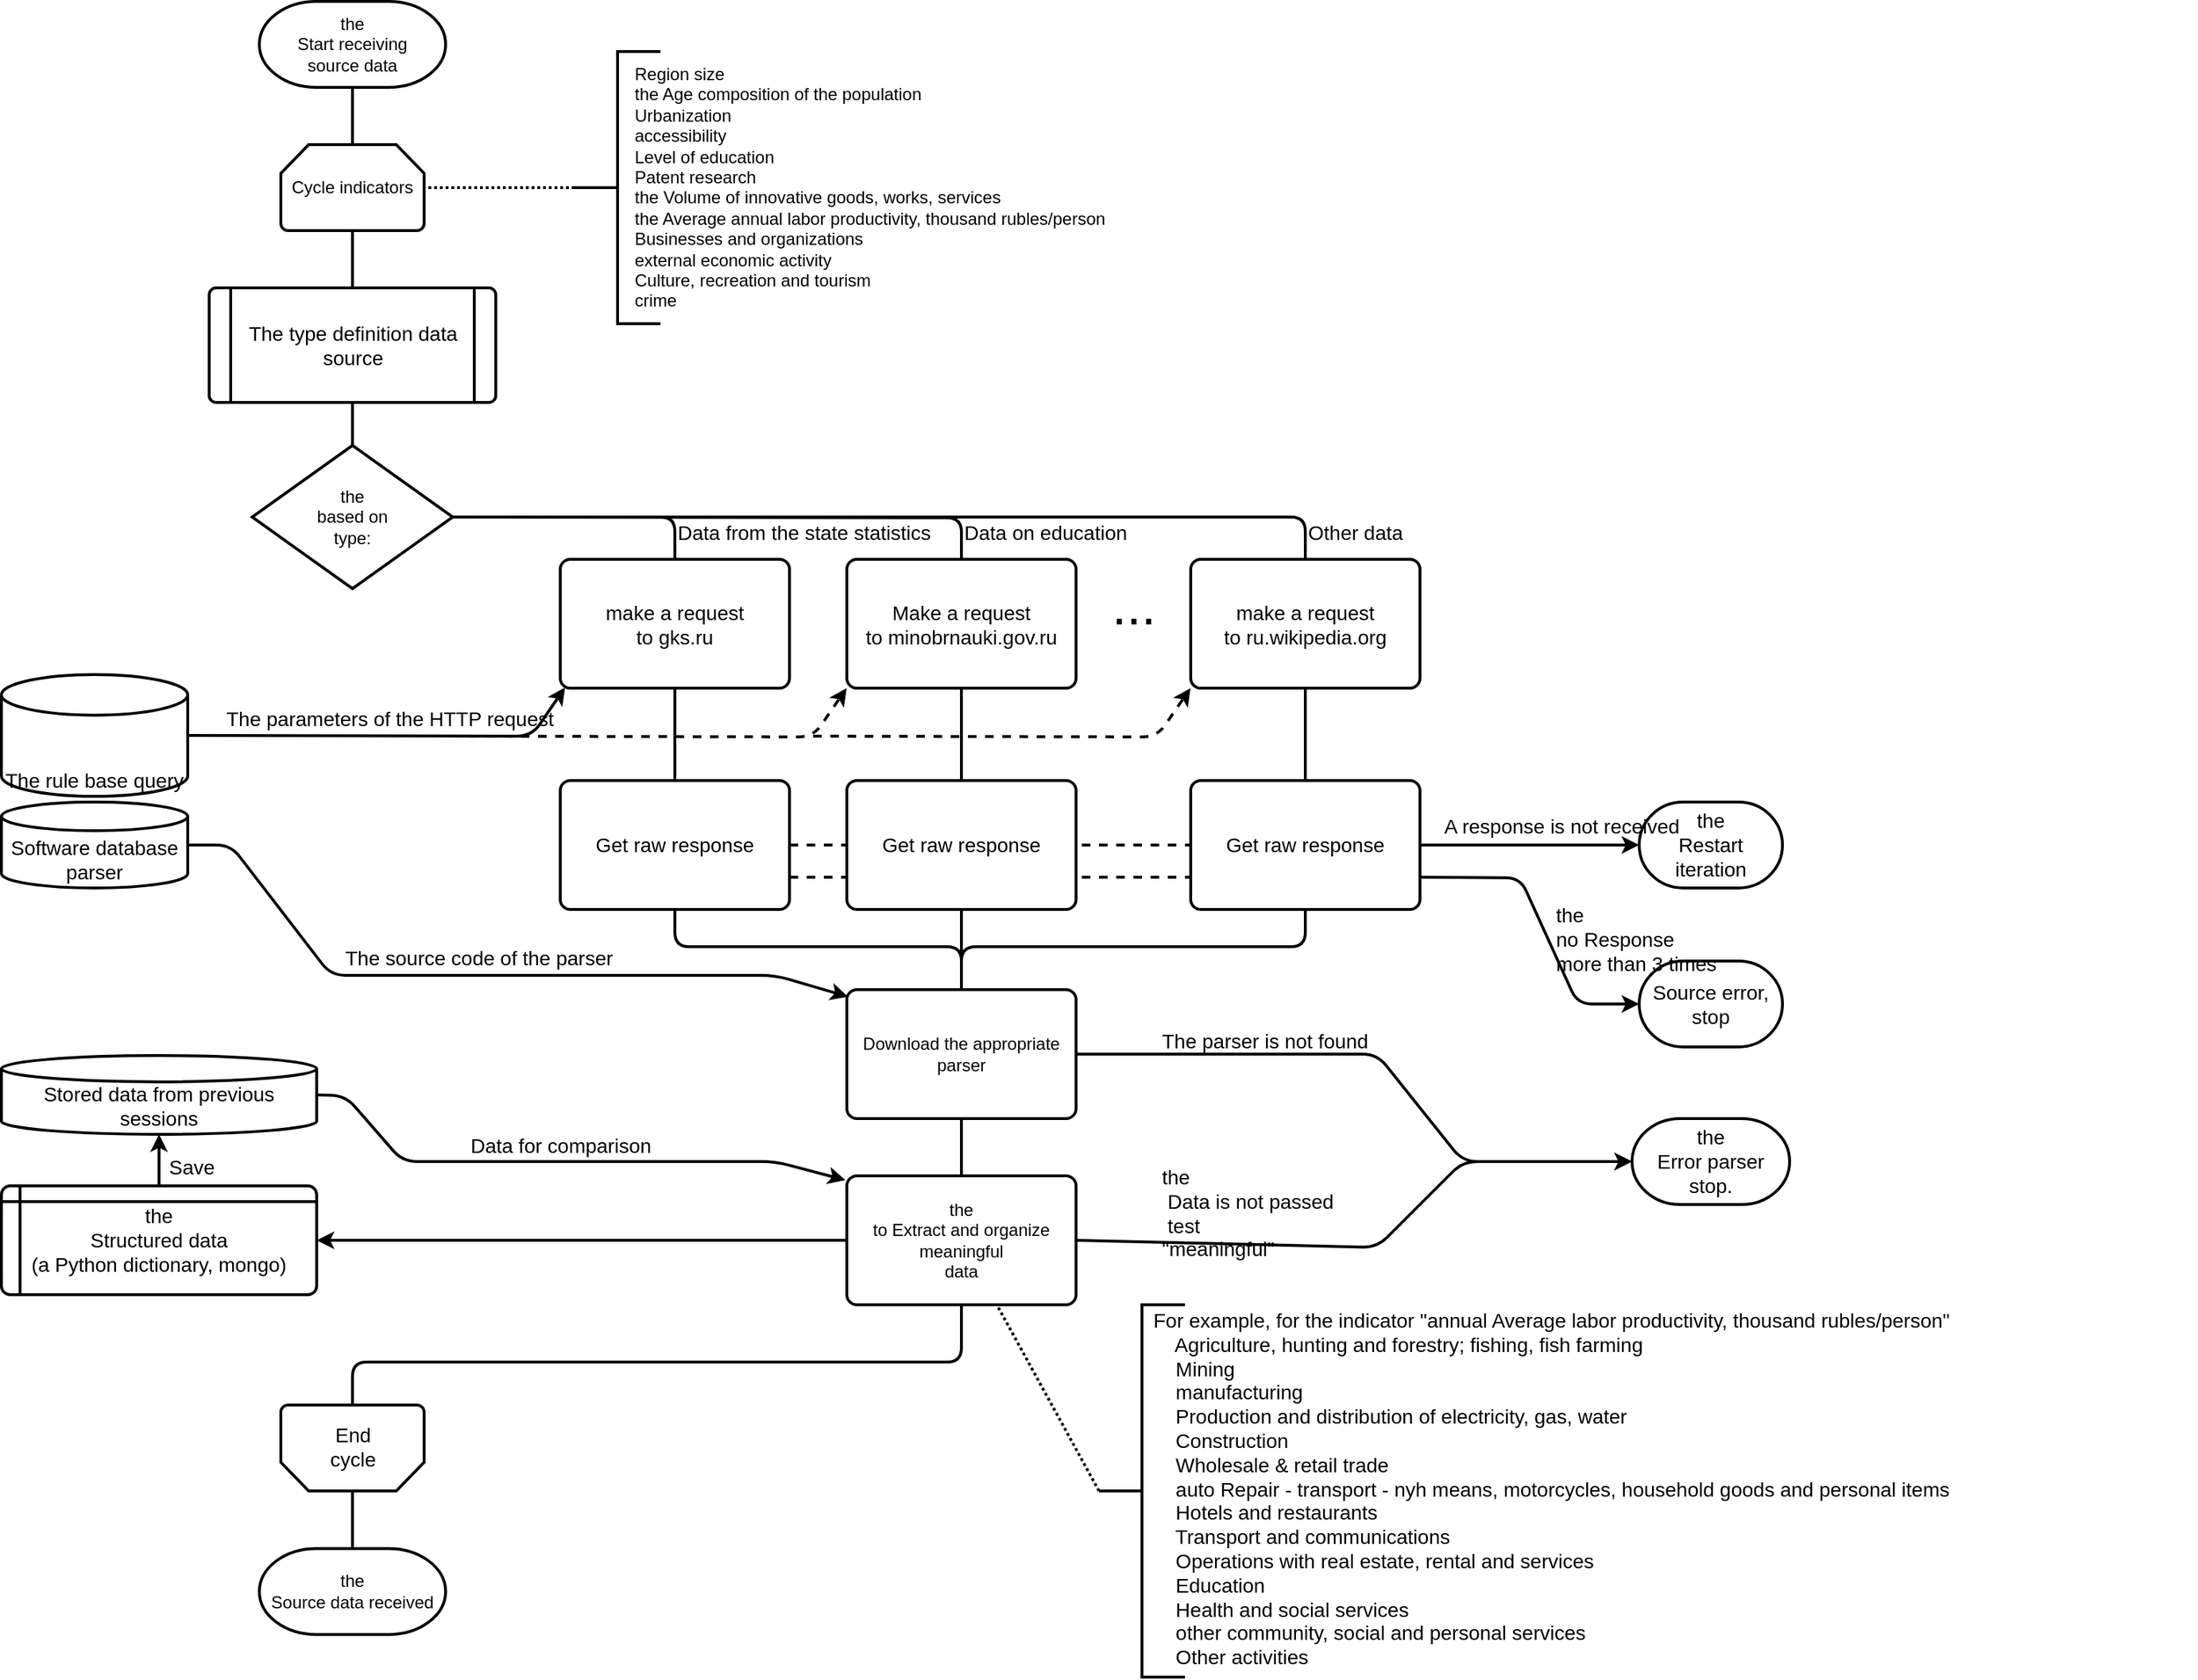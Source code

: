 <mxfile version="11.1.1" type="device"><diagram id="z39DL7Njgp30o1lKx-rK" name="Page-1"><mxGraphModel dx="1422" dy="769" grid="1" gridSize="10" guides="1" tooltips="1" connect="1" arrows="1" fold="1" page="1" pageScale="1" pageWidth="827" pageHeight="1169" math="1" shadow="0"><root><mxCell id="0"/><mxCell id="1" parent="0"/><mxCell id="JxfwijeBZ9hhMscocp7t-4" value="" style="group" parent="1" connectable="0" vertex="1"><mxGeometry x="490" y="75" width="380" height="190" as="geometry"/></mxCell><mxCell id="JxfwijeBZ9hhMscocp7t-1" value="" style="strokeWidth=2;html=1;shape=mxgraph.flowchart.annotation_2;align=left;pointerEvents=1" parent="JxfwijeBZ9hhMscocp7t-4" vertex="1"><mxGeometry width="60" height="190" as="geometry"/></mxCell><mxCell id="JxfwijeBZ9hhMscocp7t-3" value="Region size&lt;br / &gt;the Age composition of the population&lt;br&gt;Urbanization&lt;br&gt;accessibility&lt;br&gt;Level of education&lt;br&gt;Patent research&lt;br&gt;the Volume of innovative goods, works, services&lt;br&gt;the Average annual labor productivity, thousand rubles/person&lt;br&gt;Businesses and organizations&lt;br&gt;external economic activity&lt;br&gt;Culture, recreation and tourism&lt;br&gt;crime&lt;br&gt;" style="text;html=1;resizable=0;points=[];autosize=1;align=left;verticalAlign=top;spacingTop=-4;" parent="JxfwijeBZ9hhMscocp7t-4" vertex="1"><mxGeometry x="40" y="6" width="340" height="170" as="geometry"/></mxCell><mxCell id="JxfwijeBZ9hhMscocp7t-28" style="edgeStyle=orthogonalEdgeStyle;rounded=1;orthogonalLoop=1;jettySize=auto;html=1;exitX=0.5;exitY=1;exitDx=0;exitDy=0;exitPerimeter=0;endArrow=none;endFill=0;strokeWidth=2;fontSize=14;" parent="1" source="JxfwijeBZ9hhMscocp7t-7" target="JxfwijeBZ9hhMscocp7t-8" edge="1"><mxGeometry relative="1" as="geometry"/></mxCell><mxCell id="JxfwijeBZ9hhMscocp7t-7" value="the &lt;div&gt;Start receiving&lt;/div&gt;&lt;div&gt;source data&lt;br&gt;&lt;/div&gt;" style="strokeWidth=2;html=1;shape=mxgraph.flowchart.terminator;whiteSpace=wrap;" parent="1" vertex="1"><mxGeometry x="270" y="40" width="130" height="60" as="geometry"/></mxCell><mxCell id="JxfwijeBZ9hhMscocp7t-27" style="edgeStyle=orthogonalEdgeStyle;rounded=1;orthogonalLoop=1;jettySize=auto;html=1;exitX=0.5;exitY=1;exitDx=0;exitDy=0;exitPerimeter=0;entryX=0.5;entryY=0;entryDx=0;entryDy=0;endArrow=none;endFill=0;strokeWidth=2;fontSize=14;" parent="1" source="JxfwijeBZ9hhMscocp7t-8" target="JxfwijeBZ9hhMscocp7t-22" edge="1"><mxGeometry relative="1" as="geometry"/></mxCell><mxCell id="JxfwijeBZ9hhMscocp7t-8" value="Cycle indicators" style="strokeWidth=2;html=1;shape=mxgraph.flowchart.loop_limit;whiteSpace=wrap;" parent="1" vertex="1"><mxGeometry x="285" y="140" width="100" height="60" as="geometry"/></mxCell><mxCell id="JxfwijeBZ9hhMscocp7t-29" style="edgeStyle=orthogonalEdgeStyle;rounded=1;orthogonalLoop=1;jettySize=auto;html=1;exitX=1;exitY=0.5;exitDx=0;exitDy=0;exitPerimeter=0;entryX=0.5;entryY=0;entryDx=0;entryDy=0;endArrow=none;endFill=0;strokeWidth=2;fontSize=14;" parent="1" source="JxfwijeBZ9hhMscocp7t-19" target="JxfwijeBZ9hhMscocp7t-20" edge="1"><mxGeometry relative="1" as="geometry"/></mxCell><mxCell id="JxfwijeBZ9hhMscocp7t-30" style="edgeStyle=orthogonalEdgeStyle;rounded=1;orthogonalLoop=1;jettySize=auto;html=1;entryX=0.5;entryY=0;entryDx=0;entryDy=0;endArrow=none;endFill=0;strokeWidth=2;fontSize=14;" parent="1" target="JxfwijeBZ9hhMscocp7t-23" edge="1"><mxGeometry relative="1" as="geometry"><mxPoint x="410" y="400" as="sourcePoint"/></mxGeometry></mxCell><mxCell id="JxfwijeBZ9hhMscocp7t-31" style="edgeStyle=orthogonalEdgeStyle;rounded=1;orthogonalLoop=1;jettySize=auto;html=1;entryX=0.5;entryY=0;entryDx=0;entryDy=0;endArrow=none;endFill=0;strokeWidth=2;fontSize=14;exitX=1;exitY=0.5;exitDx=0;exitDy=0;exitPerimeter=0;" parent="1" source="JxfwijeBZ9hhMscocp7t-19" target="JxfwijeBZ9hhMscocp7t-24" edge="1"><mxGeometry relative="1" as="geometry"><mxPoint x="405" y="420" as="sourcePoint"/></mxGeometry></mxCell><mxCell id="JxfwijeBZ9hhMscocp7t-19" value="the &lt;div&gt;based on&lt;/div&gt;&lt;div&gt;type:&lt;/div&gt;" style="strokeWidth=2;html=1;shape=mxgraph.flowchart.decision;whiteSpace=wrap;" parent="1" vertex="1"><mxGeometry x="265" y="350" width="140" height="100" as="geometry"/></mxCell><mxCell id="JxfwijeBZ9hhMscocp7t-46" style="edgeStyle=none;rounded=1;orthogonalLoop=1;jettySize=auto;html=1;exitX=0.5;exitY=1;exitDx=0;exitDy=0;entryX=0.5;entryY=0;entryDx=0;entryDy=0;endArrow=none;endFill=0;strokeWidth=2;fontSize=14;" parent="1" source="JxfwijeBZ9hhMscocp7t-20" target="JxfwijeBZ9hhMscocp7t-43" edge="1"><mxGeometry relative="1" as="geometry"/></mxCell><mxCell id="JxfwijeBZ9hhMscocp7t-20" value="&lt;div style=&quot;font-size: 14px&quot;&gt;&lt;font style=&quot;font-size: 14px&quot;&gt;make a request&lt;br&gt;&lt;/font&gt;&lt;/div&gt;&lt;div style=&quot;font-size: 14px&quot;&gt;&lt;font style=&quot;font-size: 14px&quot;&gt;to gks.ru&lt;/font&gt;&lt;/div&gt;" style="rounded=1;whiteSpace=wrap;html=1;absoluteArcSize=1;arcSize=14;strokeWidth=2;" parent="1" vertex="1"><mxGeometry x="480" y="429.5" width="160" height="90" as="geometry"/></mxCell><mxCell id="JxfwijeBZ9hhMscocp7t-26" style="edgeStyle=orthogonalEdgeStyle;rounded=1;orthogonalLoop=1;jettySize=auto;html=1;exitX=0.5;exitY=1;exitDx=0;exitDy=0;entryX=0.5;entryY=0;entryDx=0;entryDy=0;entryPerimeter=0;fontSize=14;strokeWidth=2;endArrow=none;endFill=0;" parent="1" source="JxfwijeBZ9hhMscocp7t-22" target="JxfwijeBZ9hhMscocp7t-19" edge="1"><mxGeometry relative="1" as="geometry"/></mxCell><mxCell id="JxfwijeBZ9hhMscocp7t-22" value="The type definition data source" style="verticalLabelPosition=middle;verticalAlign=middle;strokeWidth=2;shape=process;whiteSpace=wrap;rounded=1;size=0.074;arcSize=6;glass=0;comic=0;shadow=0;fillColor=none;fontSize=14;" parent="1" vertex="1"><mxGeometry x="235" y="240" width="200" height="80" as="geometry"/></mxCell><mxCell id="JxfwijeBZ9hhMscocp7t-47" style="edgeStyle=none;rounded=1;orthogonalLoop=1;jettySize=auto;html=1;exitX=0.5;exitY=1;exitDx=0;exitDy=0;endArrow=none;endFill=0;strokeWidth=2;fontSize=14;" parent="1" source="JxfwijeBZ9hhMscocp7t-23" target="JxfwijeBZ9hhMscocp7t-45" edge="1"><mxGeometry relative="1" as="geometry"/></mxCell><mxCell id="JxfwijeBZ9hhMscocp7t-23" value="Make a request&lt;br style=&quot;font-size: 14px;&quot;&gt;to minobrnauki.gov.ru" style="rounded=1;whiteSpace=wrap;html=1;absoluteArcSize=1;arcSize=14;strokeWidth=2;fontSize=14;" parent="1" vertex="1"><mxGeometry x="680" y="429.5" width="160" height="90" as="geometry"/></mxCell><mxCell id="JxfwijeBZ9hhMscocp7t-48" style="edgeStyle=none;rounded=1;orthogonalLoop=1;jettySize=auto;html=1;exitX=0.5;exitY=1;exitDx=0;exitDy=0;entryX=0.5;entryY=0;entryDx=0;entryDy=0;endArrow=none;endFill=0;strokeWidth=2;fontSize=14;" parent="1" source="JxfwijeBZ9hhMscocp7t-24" target="JxfwijeBZ9hhMscocp7t-44" edge="1"><mxGeometry relative="1" as="geometry"/></mxCell><mxCell id="JxfwijeBZ9hhMscocp7t-24" value="&lt;font style=&quot;font-size: 14px&quot;&gt;make a request&lt;br&gt;to ru.wikipedia.org&lt;/font&gt;" style="rounded=1;whiteSpace=wrap;html=1;absoluteArcSize=1;arcSize=14;strokeWidth=2;" parent="1" vertex="1"><mxGeometry x="920" y="429.5" width="160" height="90" as="geometry"/></mxCell><mxCell id="JxfwijeBZ9hhMscocp7t-25" value="&lt;font style=&quot;font-size: 37px&quot;&gt;...&lt;/font&gt;" style="text;html=1;resizable=0;points=[];autosize=1;align=left;verticalAlign=top;spacingTop=-4;fontSize=14;" parent="1" vertex="1"><mxGeometry x="863" y="438" width="50" height="30" as="geometry"/></mxCell><mxCell id="JxfwijeBZ9hhMscocp7t-32" value="Data from the state statistics" style="text;html=1;resizable=0;points=[];autosize=1;align=left;verticalAlign=top;spacingTop=-4;fontSize=14;" parent="1" vertex="1"><mxGeometry x="560" y="400" width="170" height="20" as="geometry"/></mxCell><mxCell id="JxfwijeBZ9hhMscocp7t-33" value="Data on education" style="text;html=1;resizable=0;points=[];autosize=1;align=left;verticalAlign=top;spacingTop=-4;fontSize=14;" parent="1" vertex="1"><mxGeometry x="760" y="400" width="180" height="20" as="geometry"/></mxCell><mxCell id="JxfwijeBZ9hhMscocp7t-34" value="Other data" style="text;html=1;resizable=0;points=[];autosize=1;align=left;verticalAlign=top;spacingTop=-4;fontSize=14;" parent="1" vertex="1"><mxGeometry x="1000" y="400" width="120" height="20" as="geometry"/></mxCell><mxCell id="JxfwijeBZ9hhMscocp7t-55" style="edgeStyle=none;rounded=1;orthogonalLoop=1;jettySize=auto;html=1;exitX=1;exitY=0.5;exitDx=0;exitDy=0;exitPerimeter=0;entryX=0.005;entryY=0.054;entryDx=0;entryDy=0;entryPerimeter=0;endArrow=classic;endFill=1;strokeWidth=2;fontSize=14;" parent="1" source="JxfwijeBZ9hhMscocp7t-35" target="JxfwijeBZ9hhMscocp7t-51" edge="1"><mxGeometry relative="1" as="geometry"><Array as="points"><mxPoint x="250" y="629"/><mxPoint x="320" y="720"/><mxPoint x="630" y="720"/></Array></mxGeometry></mxCell><mxCell id="JxfwijeBZ9hhMscocp7t-35" value="Software database parser" style="strokeWidth=2;html=1;shape=mxgraph.flowchart.database;whiteSpace=wrap;rounded=1;shadow=0;glass=0;comic=0;fillColor=none;fontSize=14;verticalAlign=bottom;" parent="1" vertex="1"><mxGeometry x="90" y="599" width="130" height="60" as="geometry"/></mxCell><mxCell id="JxfwijeBZ9hhMscocp7t-37" style="rounded=1;orthogonalLoop=1;jettySize=auto;html=1;exitX=1;exitY=0.5;exitDx=0;exitDy=0;exitPerimeter=0;entryX=0.021;entryY=0.994;entryDx=0;entryDy=0;endArrow=classic;endFill=1;strokeWidth=2;fontSize=14;entryPerimeter=0;" parent="1" source="JxfwijeBZ9hhMscocp7t-36" target="JxfwijeBZ9hhMscocp7t-20" edge="1"><mxGeometry relative="1" as="geometry"><Array as="points"><mxPoint x="460" y="553"/></Array></mxGeometry></mxCell><mxCell id="JxfwijeBZ9hhMscocp7t-36" value="The rule base query" style="strokeWidth=2;html=1;shape=mxgraph.flowchart.database;whiteSpace=wrap;rounded=1;shadow=0;glass=0;comic=0;fillColor=none;fontSize=14;verticalAlign=bottom;" parent="1" vertex="1"><mxGeometry x="90" y="510" width="130" height="85" as="geometry"/></mxCell><mxCell id="JxfwijeBZ9hhMscocp7t-40" style="rounded=1;orthogonalLoop=1;jettySize=auto;html=1;exitX=1;exitY=0.5;exitDx=0;exitDy=0;exitPerimeter=0;entryX=0.021;entryY=0.994;entryDx=0;entryDy=0;endArrow=classic;endFill=1;strokeWidth=2;fontSize=14;entryPerimeter=0;dashed=1;" parent="1" edge="1"><mxGeometry relative="1" as="geometry"><mxPoint x="416.5" y="553" as="sourcePoint"/><mxPoint x="679.86" y="519.46" as="targetPoint"/><Array as="points"><mxPoint x="656.5" y="553.5"/></Array></mxGeometry></mxCell><mxCell id="JxfwijeBZ9hhMscocp7t-41" style="rounded=1;orthogonalLoop=1;jettySize=auto;html=1;exitX=1;exitY=0.5;exitDx=0;exitDy=0;exitPerimeter=0;entryX=0.021;entryY=0.994;entryDx=0;entryDy=0;endArrow=classic;endFill=1;strokeWidth=2;fontSize=14;entryPerimeter=0;dashed=1;" parent="1" edge="1"><mxGeometry relative="1" as="geometry"><mxPoint x="656.5" y="553" as="sourcePoint"/><mxPoint x="919.86" y="519.46" as="targetPoint"/><Array as="points"><mxPoint x="896.5" y="553.5"/></Array></mxGeometry></mxCell><mxCell id="JxfwijeBZ9hhMscocp7t-52" style="edgeStyle=none;rounded=1;orthogonalLoop=1;jettySize=auto;html=1;exitX=0.5;exitY=1;exitDx=0;exitDy=0;entryX=0.5;entryY=0;entryDx=0;entryDy=0;endArrow=none;endFill=0;strokeWidth=2;fontSize=14;" parent="1" source="JxfwijeBZ9hhMscocp7t-43" target="JxfwijeBZ9hhMscocp7t-51" edge="1"><mxGeometry relative="1" as="geometry"><Array as="points"><mxPoint x="560" y="700"/><mxPoint x="760" y="700"/></Array></mxGeometry></mxCell><mxCell id="JxfwijeBZ9hhMscocp7t-89" style="edgeStyle=none;rounded=1;orthogonalLoop=1;jettySize=auto;html=1;exitX=1;exitY=0.5;exitDx=0;exitDy=0;endArrow=none;endFill=0;strokeWidth=2;fontSize=14;dashed=1;" parent="1" source="JxfwijeBZ9hhMscocp7t-43" edge="1"><mxGeometry relative="1" as="geometry"><mxPoint x="1080" y="629" as="targetPoint"/></mxGeometry></mxCell><mxCell id="JxfwijeBZ9hhMscocp7t-90" style="edgeStyle=none;rounded=1;orthogonalLoop=1;jettySize=auto;html=1;exitX=1;exitY=0.75;exitDx=0;exitDy=0;entryX=1;entryY=0.75;entryDx=0;entryDy=0;endArrow=none;endFill=0;strokeWidth=2;fontSize=14;dashed=1;" parent="1" source="JxfwijeBZ9hhMscocp7t-43" target="JxfwijeBZ9hhMscocp7t-44" edge="1"><mxGeometry relative="1" as="geometry"/></mxCell><mxCell id="JxfwijeBZ9hhMscocp7t-43" value="&lt;div style=&quot;font-size: 14px&quot;&gt;&lt;font style=&quot;font-size: 14px&quot;&gt;Get raw response&lt;br&gt;&lt;/font&gt;&lt;/div&gt;" style="rounded=1;whiteSpace=wrap;html=1;absoluteArcSize=1;arcSize=14;strokeWidth=2;" parent="1" vertex="1"><mxGeometry x="480" y="584.0" width="160" height="90" as="geometry"/></mxCell><mxCell id="JxfwijeBZ9hhMscocp7t-54" style="edgeStyle=none;rounded=1;orthogonalLoop=1;jettySize=auto;html=1;exitX=0.5;exitY=1;exitDx=0;exitDy=0;endArrow=none;endFill=0;strokeWidth=2;fontSize=14;" parent="1" source="JxfwijeBZ9hhMscocp7t-44" edge="1"><mxGeometry relative="1" as="geometry"><mxPoint x="760" y="730" as="targetPoint"/><Array as="points"><mxPoint x="1000" y="700"/><mxPoint x="760" y="700"/></Array></mxGeometry></mxCell><mxCell id="JxfwijeBZ9hhMscocp7t-68" style="edgeStyle=none;rounded=1;orthogonalLoop=1;jettySize=auto;html=1;exitX=1;exitY=0.5;exitDx=0;exitDy=0;entryX=0;entryY=0.5;entryDx=0;entryDy=0;entryPerimeter=0;endArrow=classic;endFill=1;strokeWidth=2;fontSize=14;" parent="1" source="JxfwijeBZ9hhMscocp7t-44" target="JxfwijeBZ9hhMscocp7t-67" edge="1"><mxGeometry relative="1" as="geometry"/></mxCell><mxCell id="JxfwijeBZ9hhMscocp7t-87" style="edgeStyle=none;rounded=1;orthogonalLoop=1;jettySize=auto;html=1;exitX=1;exitY=0.75;exitDx=0;exitDy=0;entryX=0;entryY=0.5;entryDx=0;entryDy=0;entryPerimeter=0;endArrow=classic;endFill=1;strokeWidth=2;fontSize=14;" parent="1" source="JxfwijeBZ9hhMscocp7t-44" target="JxfwijeBZ9hhMscocp7t-86" edge="1"><mxGeometry relative="1" as="geometry"><Array as="points"><mxPoint x="1150" y="652"/><mxPoint x="1190" y="740"/></Array></mxGeometry></mxCell><mxCell id="JxfwijeBZ9hhMscocp7t-44" value="&lt;div style=&quot;font-size: 14px&quot;&gt;&lt;font style=&quot;font-size: 14px&quot;&gt;Get raw response&lt;br&gt;&lt;/font&gt;&lt;/div&gt;" style="rounded=1;whiteSpace=wrap;html=1;absoluteArcSize=1;arcSize=14;strokeWidth=2;" parent="1" vertex="1"><mxGeometry x="920" y="584.0" width="160" height="90" as="geometry"/></mxCell><mxCell id="JxfwijeBZ9hhMscocp7t-53" style="edgeStyle=none;rounded=1;orthogonalLoop=1;jettySize=auto;html=1;exitX=0.5;exitY=1;exitDx=0;exitDy=0;endArrow=none;endFill=0;strokeWidth=2;fontSize=14;" parent="1" source="JxfwijeBZ9hhMscocp7t-45" edge="1"><mxGeometry relative="1" as="geometry"><mxPoint x="760" y="730" as="targetPoint"/></mxGeometry></mxCell><mxCell id="JxfwijeBZ9hhMscocp7t-45" value="&lt;div style=&quot;font-size: 14px&quot;&gt;&lt;font style=&quot;font-size: 14px&quot;&gt;Get raw response&lt;br&gt;&lt;/font&gt;&lt;/div&gt;" style="rounded=1;whiteSpace=wrap;html=1;absoluteArcSize=1;arcSize=14;strokeWidth=2;" parent="1" vertex="1"><mxGeometry x="680" y="584.0" width="160" height="90" as="geometry"/></mxCell><mxCell id="JxfwijeBZ9hhMscocp7t-61" style="edgeStyle=none;rounded=1;orthogonalLoop=1;jettySize=auto;html=1;exitX=0;exitY=0.5;exitDx=0;exitDy=0;entryX=1;entryY=0.5;entryDx=0;entryDy=0;endArrow=classic;endFill=1;strokeWidth=2;fontSize=14;" parent="1" source="JxfwijeBZ9hhMscocp7t-49" target="JxfwijeBZ9hhMscocp7t-60" edge="1"><mxGeometry relative="1" as="geometry"/></mxCell><mxCell id="JxfwijeBZ9hhMscocp7t-65" style="edgeStyle=none;rounded=1;orthogonalLoop=1;jettySize=auto;html=1;exitX=0.5;exitY=1;exitDx=0;exitDy=0;entryX=0.5;entryY=1;entryDx=0;entryDy=0;entryPerimeter=0;endArrow=none;endFill=0;strokeWidth=2;fontSize=14;" parent="1" source="JxfwijeBZ9hhMscocp7t-49" target="JxfwijeBZ9hhMscocp7t-64" edge="1"><mxGeometry relative="1" as="geometry"><Array as="points"><mxPoint x="760" y="990"/><mxPoint x="335" y="990"/></Array></mxGeometry></mxCell><mxCell id="JxfwijeBZ9hhMscocp7t-72" style="edgeStyle=none;rounded=1;orthogonalLoop=1;jettySize=auto;html=1;exitX=1;exitY=0.5;exitDx=0;exitDy=0;entryX=0;entryY=0.5;entryDx=0;entryDy=0;entryPerimeter=0;endArrow=classic;endFill=1;strokeWidth=2;fontSize=14;" parent="1" source="JxfwijeBZ9hhMscocp7t-49" target="JxfwijeBZ9hhMscocp7t-71" edge="1"><mxGeometry relative="1" as="geometry"><Array as="points"><mxPoint x="1050" y="910"/><mxPoint x="1110" y="850"/></Array></mxGeometry></mxCell><mxCell id="JxfwijeBZ9hhMscocp7t-49" value="the &lt;div&gt;to Extract and organize&lt;/div&gt;&lt;div&gt;meaningful &lt;br&gt;&lt;/div&gt;&lt;div&gt;data&lt;br&gt;&lt;/div&gt;" style="rounded=1;whiteSpace=wrap;html=1;absoluteArcSize=1;arcSize=14;strokeWidth=2;" parent="1" vertex="1"><mxGeometry x="680" y="860.0" width="160" height="90" as="geometry"/></mxCell><mxCell id="JxfwijeBZ9hhMscocp7t-56" style="edgeStyle=none;rounded=1;orthogonalLoop=1;jettySize=auto;html=1;exitX=0.5;exitY=1;exitDx=0;exitDy=0;entryX=0.5;entryY=0;entryDx=0;entryDy=0;endArrow=none;endFill=0;strokeWidth=2;fontSize=14;" parent="1" source="JxfwijeBZ9hhMscocp7t-51" target="JxfwijeBZ9hhMscocp7t-49" edge="1"><mxGeometry relative="1" as="geometry"/></mxCell><mxCell id="JxfwijeBZ9hhMscocp7t-77" style="edgeStyle=none;rounded=1;orthogonalLoop=1;jettySize=auto;html=1;exitX=1;exitY=0.5;exitDx=0;exitDy=0;entryX=0;entryY=0.5;entryDx=0;entryDy=0;entryPerimeter=0;endArrow=classic;endFill=1;strokeWidth=2;fontSize=14;" parent="1" source="JxfwijeBZ9hhMscocp7t-51" target="JxfwijeBZ9hhMscocp7t-71" edge="1"><mxGeometry relative="1" as="geometry"><Array as="points"><mxPoint x="1050" y="775"/><mxPoint x="1110" y="850"/></Array></mxGeometry></mxCell><mxCell id="JxfwijeBZ9hhMscocp7t-51" value="Download the appropriate parser" style="rounded=1;whiteSpace=wrap;html=1;absoluteArcSize=1;arcSize=14;strokeWidth=2;" parent="1" vertex="1"><mxGeometry x="680" y="730.0" width="160" height="90" as="geometry"/></mxCell><mxCell id="JxfwijeBZ9hhMscocp7t-59" value="" style="group" parent="1" connectable="0" vertex="1"><mxGeometry x="856" y="950" width="766" height="260" as="geometry"/></mxCell><mxCell id="JxfwijeBZ9hhMscocp7t-57" value="For example, for the indicator &quot;annual Average labor productivity, thousand rubles/person&quot;&lt;br&gt;&amp;nbsp;&amp;nbsp;&amp;nbsp; Agriculture, hunting and forestry; fishing, fish farming &lt;br&gt;&amp;nbsp;&amp;nbsp;&amp;nbsp; Mining &lt;br&gt;&amp;nbsp;&amp;nbsp;&amp;nbsp; manufacturing &lt;br&gt;&amp;nbsp;&amp;nbsp;&amp;nbsp; Production and distribution of electricity, gas, water &lt;br&gt;&amp;nbsp;&amp;nbsp;&amp;nbsp; Construction &lt;br&gt;&amp;nbsp;&amp;nbsp;&amp;nbsp; Wholesale &amp; retail trade&lt;br&gt;&amp;nbsp;&amp;nbsp;&amp;nbsp; auto Repair - transport - nyh means, motorcycles, household goods and personal items&lt;br&gt;&amp;nbsp;&amp;nbsp;&amp;nbsp; Hotels and restaurants&lt;br&gt;&amp;nbsp;&amp;nbsp;&amp;nbsp; Transport and communications&lt;br&gt;&amp;nbsp;&amp;nbsp;&amp;nbsp; Operations with real estate, rental and services&lt;br&gt;&amp;nbsp;&amp;nbsp;&amp;nbsp; Education &lt;br&gt;&amp;nbsp;&amp;nbsp;&amp;nbsp; Health and social services &lt;br&gt;&amp;nbsp;&amp;nbsp;&amp;nbsp; other community, social and personal services &lt;br&gt;&amp;nbsp;&amp;nbsp;&amp;nbsp; Other activities" style="text;html=1;resizable=0;points=[];autosize=1;align=left;verticalAlign=top;spacingTop=-4;fontSize=14;" parent="JxfwijeBZ9hhMscocp7t-59" vertex="1"><mxGeometry x="36" width="730" height="260" as="geometry"/></mxCell><mxCell id="JxfwijeBZ9hhMscocp7t-58" value="" style="strokeWidth=2;html=1;shape=mxgraph.flowchart.annotation_2;align=left;pointerEvents=1;rounded=1;shadow=0;glass=0;comic=0;fillColor=none;fontSize=14;" parent="JxfwijeBZ9hhMscocp7t-59" vertex="1"><mxGeometry width="60" height="260" as="geometry"/></mxCell><mxCell id="JxfwijeBZ9hhMscocp7t-82" style="edgeStyle=none;rounded=1;orthogonalLoop=1;jettySize=auto;html=1;exitX=0.5;exitY=0;exitDx=0;exitDy=0;entryX=0.5;entryY=1;entryDx=0;entryDy=0;entryPerimeter=0;endArrow=classic;endFill=1;strokeWidth=2;fontSize=14;" parent="1" source="JxfwijeBZ9hhMscocp7t-60" target="JxfwijeBZ9hhMscocp7t-81" edge="1"><mxGeometry relative="1" as="geometry"/></mxCell><mxCell id="JxfwijeBZ9hhMscocp7t-60" value="the &lt;div&gt;Structured data&lt;/div&gt;&lt;div&gt;(a Python dictionary, mongo)&lt;br&gt;&lt;/div&gt;" style="shape=internalStorage;whiteSpace=wrap;html=1;dx=13;dy=11;rounded=1;arcSize=8;strokeWidth=2;shadow=0;glass=0;comic=0;fillColor=none;fontSize=14;" parent="1" vertex="1"><mxGeometry x="90" y="867" width="220" height="76" as="geometry"/></mxCell><mxCell id="JxfwijeBZ9hhMscocp7t-62" value="the &lt;div&gt;Source data received&lt;/div&gt;" style="strokeWidth=2;html=1;shape=mxgraph.flowchart.terminator;whiteSpace=wrap;" parent="1" vertex="1"><mxGeometry x="270" y="1120.214" width="130" height="60" as="geometry"/></mxCell><mxCell id="JxfwijeBZ9hhMscocp7t-70" style="edgeStyle=none;rounded=1;orthogonalLoop=1;jettySize=auto;html=1;exitX=0.5;exitY=0;exitDx=0;exitDy=0;exitPerimeter=0;entryX=0.5;entryY=0;entryDx=0;entryDy=0;entryPerimeter=0;endArrow=none;endFill=0;strokeWidth=2;fontSize=14;" parent="1" source="JxfwijeBZ9hhMscocp7t-64" target="JxfwijeBZ9hhMscocp7t-62" edge="1"><mxGeometry relative="1" as="geometry"/></mxCell><mxCell id="JxfwijeBZ9hhMscocp7t-64" value="" style="strokeWidth=2;html=1;shape=mxgraph.flowchart.loop_limit;whiteSpace=wrap;rounded=1;shadow=0;glass=0;comic=0;fillColor=none;fontSize=14;rotation=180;" parent="1" vertex="1"><mxGeometry x="285" y="1020" width="100" height="60" as="geometry"/></mxCell><mxCell id="JxfwijeBZ9hhMscocp7t-66" value="&lt;div align=&quot;center&quot;&gt;End&lt;/div&gt;&lt;div align=&quot;center&quot;&gt;cycle&lt;br&gt;&lt;/div&gt;" style="text;html=1;resizable=0;points=[];autosize=1;align=center;verticalAlign=top;spacingTop=-4;fontSize=14;" parent="1" vertex="1"><mxGeometry x="305" y="1030" width="60" height="40" as="geometry"/></mxCell><mxCell id="JxfwijeBZ9hhMscocp7t-67" value="the &lt;div&gt;Restart&lt;/div&gt;&lt;div&gt;iteration&lt;br&gt;&lt;/div&gt;" style="strokeWidth=2;html=1;shape=mxgraph.flowchart.terminator;whiteSpace=wrap;rounded=1;shadow=0;glass=0;comic=0;fillColor=none;fontSize=14;" parent="1" vertex="1"><mxGeometry x="1233" y="599" width="100" height="60" as="geometry"/></mxCell><mxCell id="JxfwijeBZ9hhMscocp7t-69" value="A response is not received" style="text;html=1;resizable=0;points=[];autosize=1;align=left;verticalAlign=top;spacingTop=-4;fontSize=14;" parent="1" vertex="1"><mxGeometry x="1095" y="605" width="130" height="20" as="geometry"/></mxCell><mxCell id="JxfwijeBZ9hhMscocp7t-71" value="the &lt;div&gt;Error parser&lt;/div&gt;&lt;div&gt;stop.&lt;br&gt;&lt;/div&gt;" style="strokeWidth=2;html=1;shape=mxgraph.flowchart.terminator;whiteSpace=wrap;rounded=1;shadow=0;glass=0;comic=0;fillColor=none;fontSize=14;" parent="1" vertex="1"><mxGeometry x="1228" y="820" width="110" height="60" as="geometry"/></mxCell><mxCell id="JxfwijeBZ9hhMscocp7t-73" value="the &lt;div&gt;&amp;nbsp;Data is not passed&lt;/div&gt;&lt;div&gt;&amp;nbsp;test &lt;br&gt;&lt;/div&gt;&lt;div&gt;&quot;meaningful&quot;&lt;br&gt;&lt;/div&gt;" style="text;html=1;resizable=0;points=[];autosize=1;align=left;verticalAlign=top;spacingTop=-4;fontSize=14;" parent="1" vertex="1"><mxGeometry x="898" y="850" width="150" height="50" as="geometry"/></mxCell><mxCell id="JxfwijeBZ9hhMscocp7t-74" style="edgeStyle=none;rounded=1;orthogonalLoop=1;jettySize=auto;html=1;exitX=0;exitY=0.5;exitDx=0;exitDy=0;exitPerimeter=0;endArrow=none;endFill=0;strokeWidth=2;fontSize=14;dashed=1;dashPattern=1 1;" parent="1" source="JxfwijeBZ9hhMscocp7t-58" target="JxfwijeBZ9hhMscocp7t-49" edge="1"><mxGeometry relative="1" as="geometry"/></mxCell><mxCell id="JxfwijeBZ9hhMscocp7t-75" value="The source code of the parser" style="text;html=1;resizable=0;points=[];autosize=1;align=left;verticalAlign=top;spacingTop=-4;fontSize=14;" parent="1" vertex="1"><mxGeometry x="327.5" y="697" width="170" height="20" as="geometry"/></mxCell><mxCell id="JxfwijeBZ9hhMscocp7t-76" value="The parameters of the HTTP request" style="text;html=1;resizable=0;points=[];autosize=1;align=left;verticalAlign=top;spacingTop=-4;fontSize=14;" parent="1" vertex="1"><mxGeometry x="245" y="530" width="190" height="20" as="geometry"/></mxCell><mxCell id="JxfwijeBZ9hhMscocp7t-78" value="The parser is not found" style="text;html=1;resizable=0;points=[];autosize=1;align=left;verticalAlign=top;spacingTop=-4;fontSize=14;" parent="1" vertex="1"><mxGeometry x="898" y="755" width="140" height="20" as="geometry"/></mxCell><mxCell id="JxfwijeBZ9hhMscocp7t-79" style="edgeStyle=none;rounded=1;orthogonalLoop=1;jettySize=auto;html=1;exitX=0;exitY=0.5;exitDx=0;exitDy=0;exitPerimeter=0;dashed=1;dashPattern=1 1;endArrow=none;endFill=0;strokeWidth=2;fontSize=14;" parent="1" source="JxfwijeBZ9hhMscocp7t-1" target="JxfwijeBZ9hhMscocp7t-8" edge="1"><mxGeometry relative="1" as="geometry"/></mxCell><mxCell id="JxfwijeBZ9hhMscocp7t-83" style="edgeStyle=none;rounded=1;orthogonalLoop=1;jettySize=auto;html=1;exitX=1;exitY=0.5;exitDx=0;exitDy=0;exitPerimeter=0;entryX=-0.006;entryY=0.033;entryDx=0;entryDy=0;entryPerimeter=0;endArrow=classic;endFill=1;strokeWidth=2;fontSize=14;" parent="1" source="JxfwijeBZ9hhMscocp7t-81" target="JxfwijeBZ9hhMscocp7t-49" edge="1"><mxGeometry relative="1" as="geometry"><Array as="points"><mxPoint x="330" y="804"/><mxPoint x="370" y="850"/><mxPoint x="630" y="850"/></Array></mxGeometry></mxCell><mxCell id="JxfwijeBZ9hhMscocp7t-85" value="Data for comparison" style="text;html=1;resizable=0;points=[];align=center;verticalAlign=middle;labelBackgroundColor=#ffffff;fontSize=14;" parent="JxfwijeBZ9hhMscocp7t-83" connectable="0" vertex="1"><mxGeometry x="-0.625" y="-1" relative="1" as="geometry"><mxPoint x="115.5" y="-6" as="offset"/></mxGeometry></mxCell><mxCell id="JxfwijeBZ9hhMscocp7t-81" value="Stored data from previous sessions" style="strokeWidth=2;html=1;shape=mxgraph.flowchart.database;whiteSpace=wrap;rounded=1;shadow=0;glass=0;comic=0;fillColor=none;fontSize=14;verticalAlign=bottom;" parent="1" vertex="1"><mxGeometry x="90" y="776" width="220" height="55" as="geometry"/></mxCell><mxCell id="JxfwijeBZ9hhMscocp7t-84" value="Save" style="text;html=1;resizable=0;points=[];autosize=1;align=left;verticalAlign=top;spacingTop=-4;fontSize=14;" parent="1" vertex="1"><mxGeometry x="205" y="843" width="100" height="20" as="geometry"/></mxCell><mxCell id="JxfwijeBZ9hhMscocp7t-86" value="Source error, stop" style="strokeWidth=2;html=1;shape=mxgraph.flowchart.terminator;whiteSpace=wrap;rounded=1;shadow=0;glass=0;comic=0;fillColor=none;fontSize=14;" parent="1" vertex="1"><mxGeometry x="1233" y="710" width="100" height="60" as="geometry"/></mxCell><mxCell id="JxfwijeBZ9hhMscocp7t-88" value="the &lt;div&gt;no Response&lt;/div&gt;&lt;div&gt;more than 3 times&lt;br&gt;&lt;/div&gt;" style="text;html=1;resizable=0;points=[];autosize=1;align=left;verticalAlign=top;spacingTop=-4;fontSize=14;" parent="1" vertex="1"><mxGeometry x="1173" y="667" width="130" height="40" as="geometry"/></mxCell></root></mxGraphModel></diagram></mxfile>